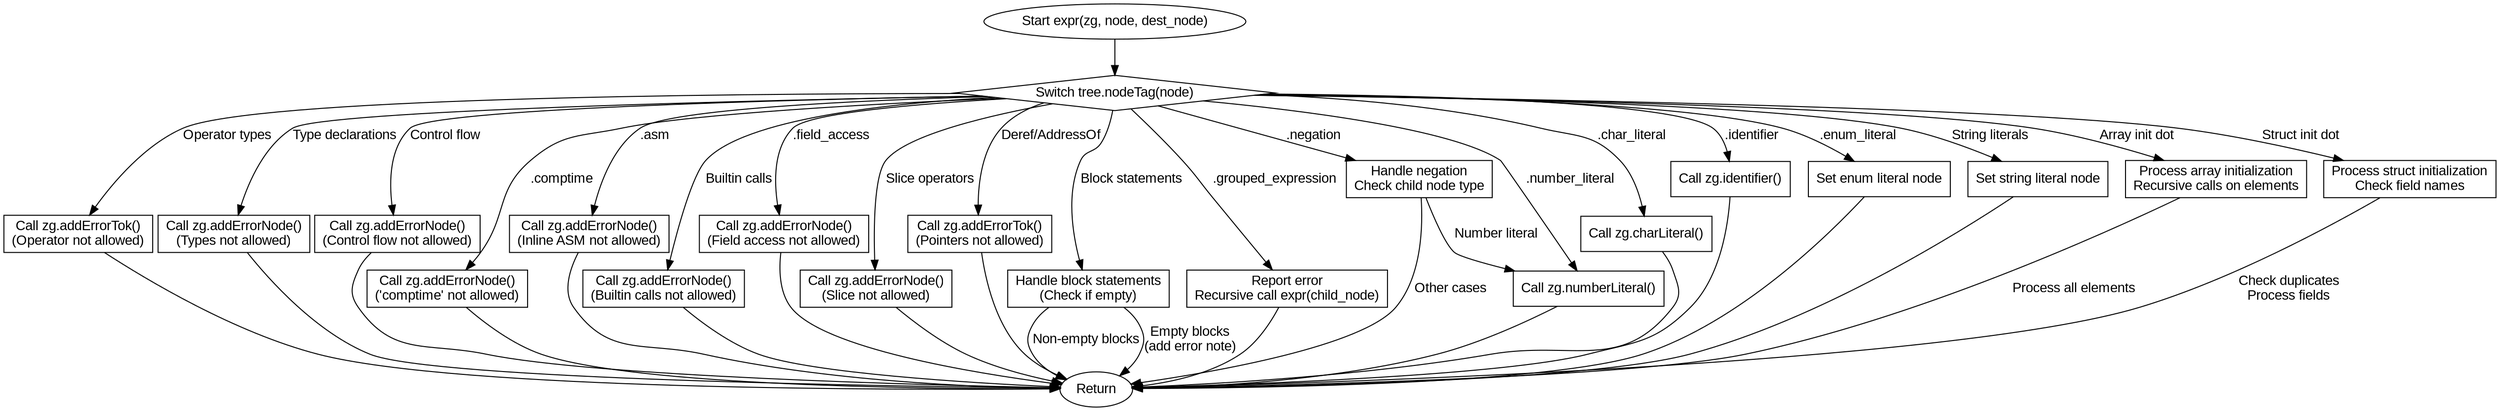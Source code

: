
digraph expr_flowchart {
    graph [fontname="Arial", rankdir=TB];
    node [fontname="Arial", shape=rectangle];
    edge [fontname="Arial"];

    start [label="Start expr(zg, node, dest_node)", shape=ellipse];
    switch_node [label="Switch tree.nodeTag(node)", shape=diamond];
    error_operators [label="Call zg.addErrorTok()\n(Operator not allowed)"];
    error_types [label="Call zg.addErrorNode()\n(Types not allowed)"];
    error_control_flow [label="Call zg.addErrorNode()\n(Control flow not allowed)"];
    error_keyword [label="Call zg.addErrorNode()\n('comptime' not allowed)"];
    error_asm [label="Call zg.addErrorNode()\n(Inline ASM not allowed)"];
    error_builtin [label="Call zg.addErrorNode()\n(Builtin calls not allowed)"];
    error_field_access [label="Call zg.addErrorNode()\n(Field access not allowed)"];
    error_slice [label="Call zg.addErrorNode()\n(Slice not allowed)"];
    error_pointers [label="Call zg.addErrorTok()\n(Pointers not allowed)"];
    error_blocks [label="Handle block statements\n(Check if empty)"];
    handle_grouped_expr [label="Report error\nRecursive call expr(child_node)"];
    handle_negation [label="Handle negation\nCheck child node type"];
    handle_number_literal [label="Call zg.numberLiteral()"];
    handle_char_literal [label="Call zg.charLiteral()"];
    handle_identifier [label="Call zg.identifier()"];
    handle_enum_literal [label="Set enum literal node"];
    handle_string_literal [label="Set string literal node"];
    handle_array_init [label="Process array initialization\nRecursive calls on elements"];
    handle_struct_init [label="Process struct initialization\nCheck field names"];
    end [label="Return", shape=ellipse];

    start -> switch_node;

    switch_node -> error_operators [label="Operator types"];
    switch_node -> error_types [label="Type declarations"];
    switch_node -> error_control_flow [label="Control flow"];
    switch_node -> error_keyword [label=".comptime"];
    switch_node -> error_asm [label=".asm"];
    switch_node -> error_builtin [label="Builtin calls"];
    switch_node -> error_field_access [label=".field_access"];
    switch_node -> error_slice [label="Slice operators"];
    switch_node -> error_pointers [label="Deref/AddressOf"];
    switch_node -> error_blocks [label="Block statements"];
    switch_node -> handle_grouped_expr [label=".grouped_expression"];
    switch_node -> handle_negation [label=".negation"];
    switch_node -> handle_number_literal [label=".number_literal"];
    switch_node -> handle_char_literal [label=".char_literal"];
    switch_node -> handle_identifier [label=".identifier"];
    switch_node -> handle_enum_literal [label=".enum_literal"];
    switch_node -> handle_string_literal [label="String literals"];
    switch_node -> handle_array_init [label="Array init dot"];
    switch_node -> handle_struct_init [label="Struct init dot"];

    error_operators -> end;
    error_types -> end;
    error_control_flow -> end;
    error_keyword -> end;
    error_asm -> end;
    error_builtin -> end;
    error_field_access -> end;
    error_slice -> end;
    error_pointers -> end;

    error_blocks -> end [label="Non-empty blocks"];
    error_blocks -> end [label="Empty blocks\n(add error note)"];

    handle_grouped_expr -> end;

    handle_negation -> handle_number_literal [label="Number literal"];
    handle_negation -> end [label="Other cases"];

    handle_number_literal -> end;
    handle_char_literal -> end;
    handle_identifier -> end;
    handle_enum_literal -> end;
    handle_string_literal -> end;

    handle_array_init -> end [label="Process all elements"];
    handle_struct_init -> end [label="Check duplicates\nProcess fields"];
}
